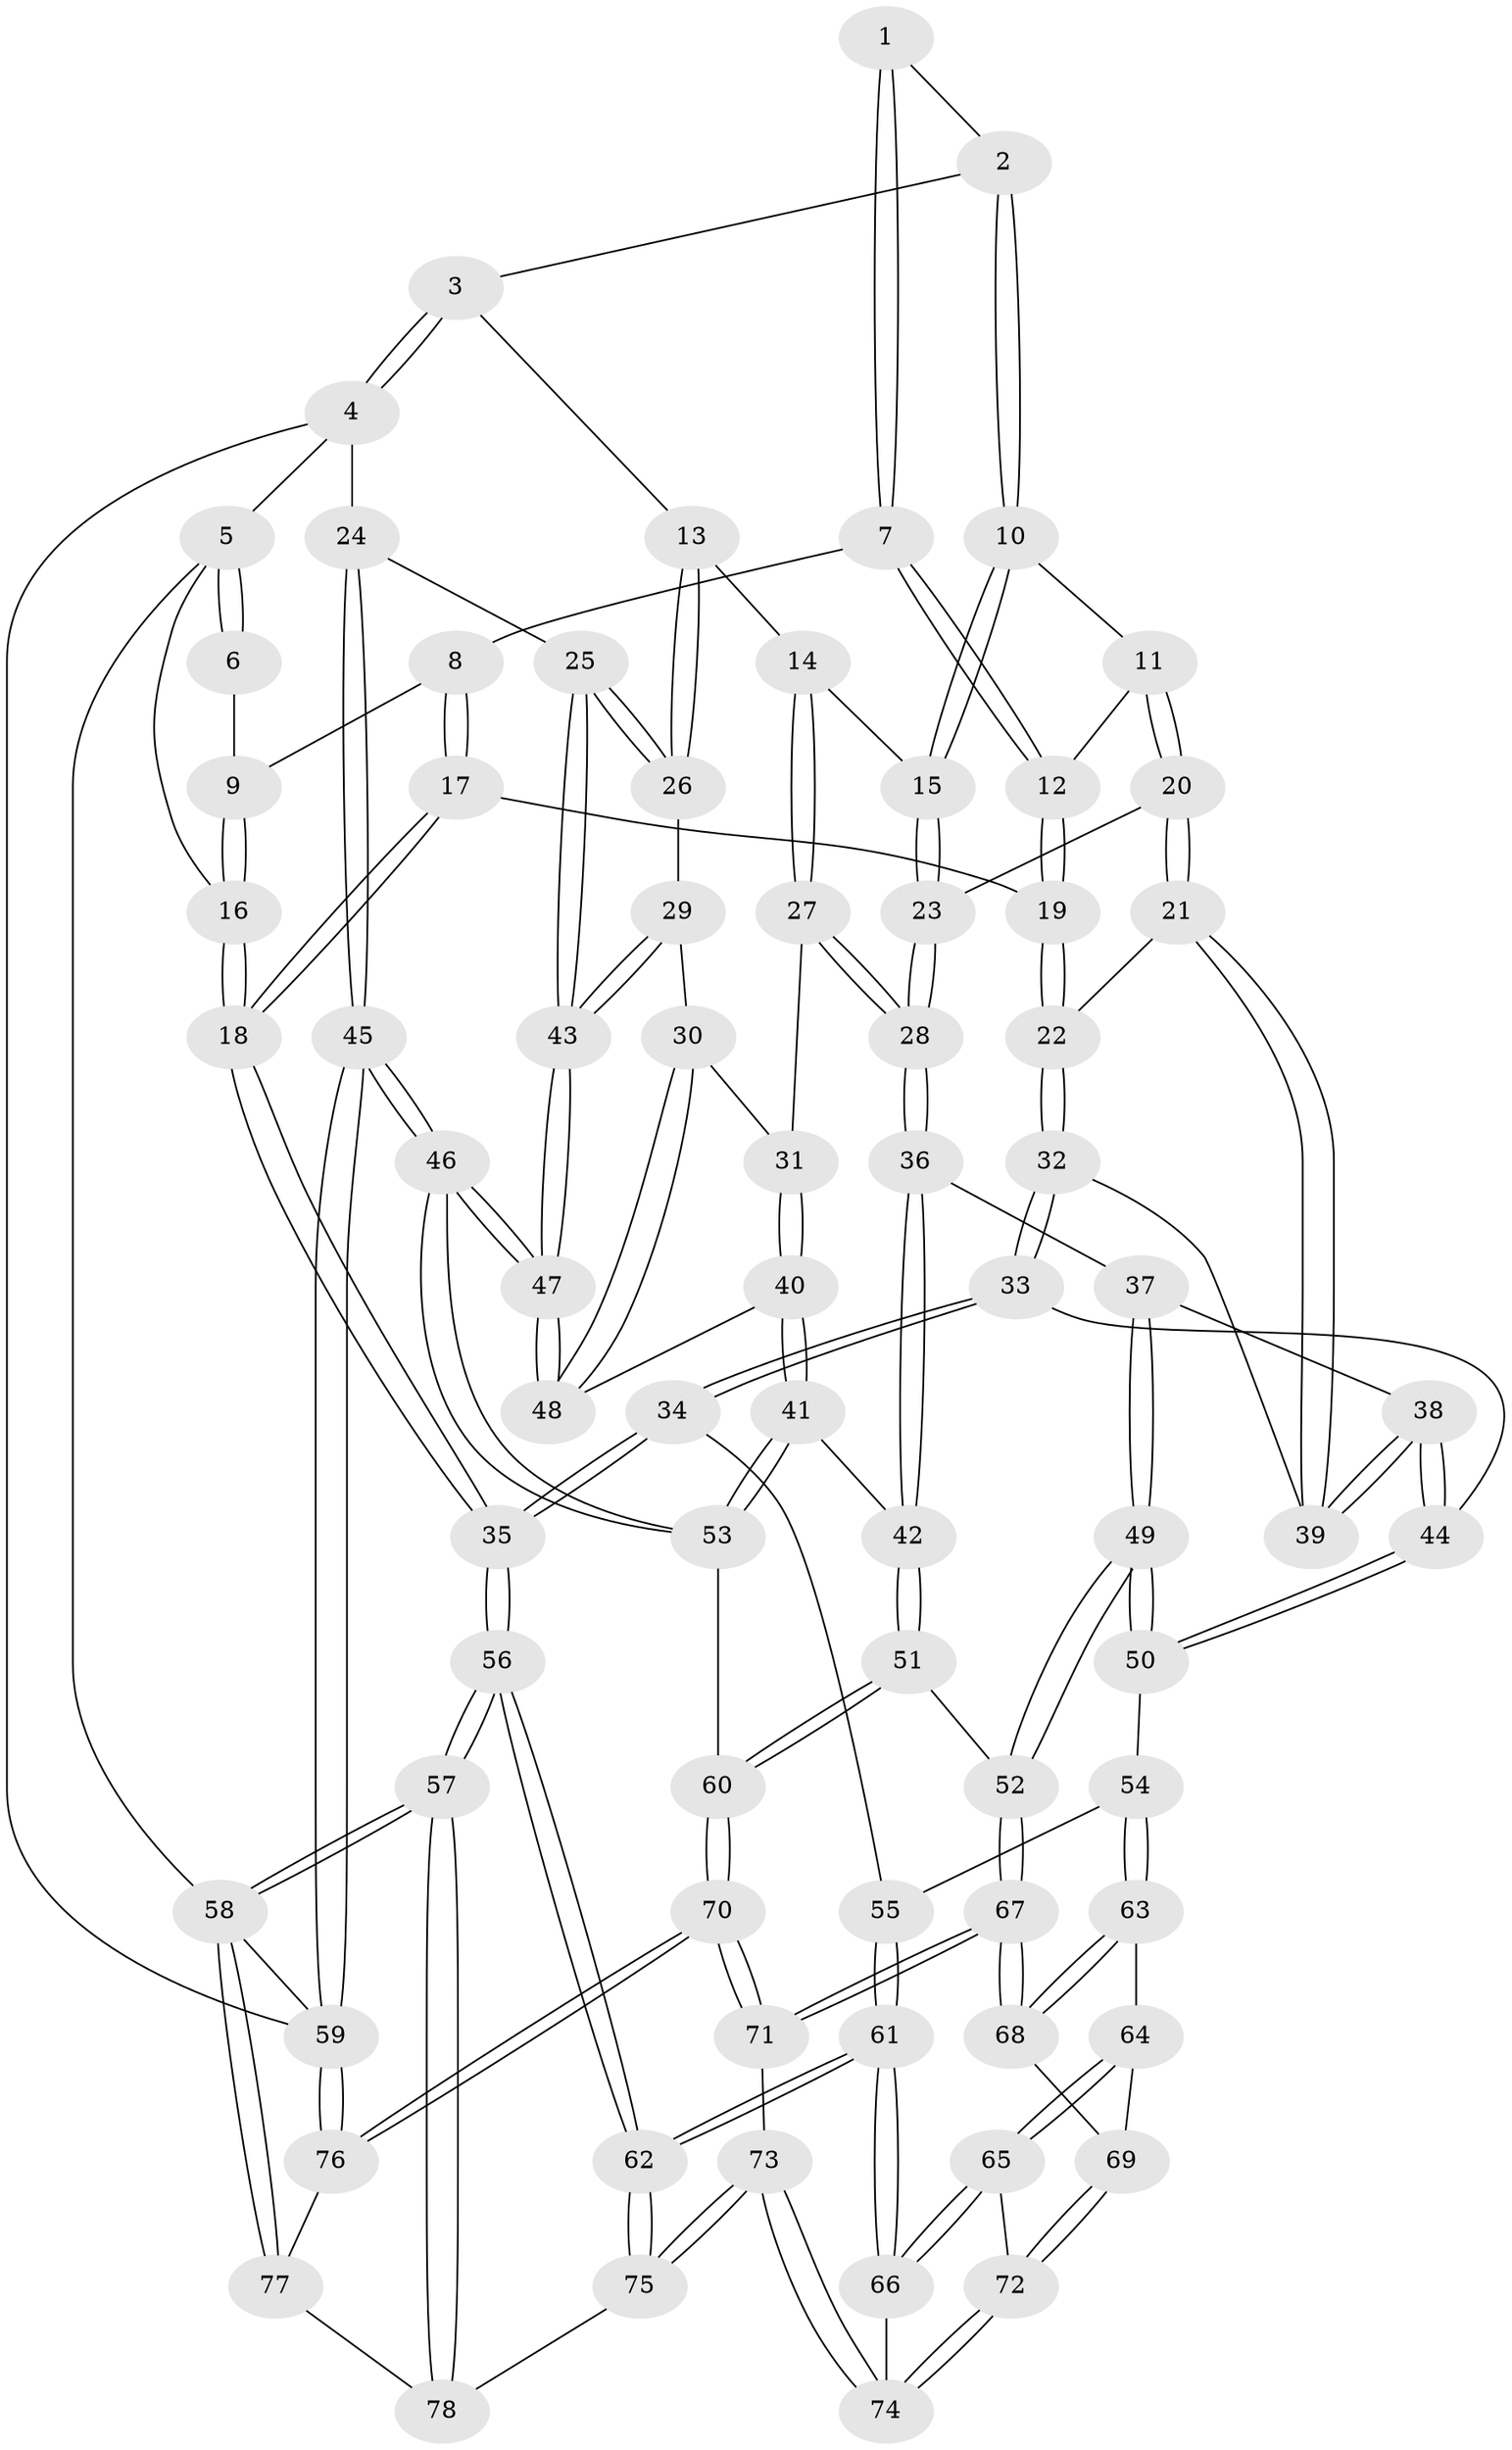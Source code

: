 // Generated by graph-tools (version 1.1) at 2025/38/03/09/25 02:38:22]
// undirected, 78 vertices, 192 edges
graph export_dot {
graph [start="1"]
  node [color=gray90,style=filled];
  1 [pos="+0.24886621111968082+0"];
  2 [pos="+0.533299605045425+0"];
  3 [pos="+0.9889275702888712+0"];
  4 [pos="+1+0"];
  5 [pos="+0+0"];
  6 [pos="+0.024544662064018192+0"];
  7 [pos="+0.26857627871243517+0.035537674195157465"];
  8 [pos="+0.12718773465363856+0.13916264321582886"];
  9 [pos="+0.10139426600358314+0.1158480895745723"];
  10 [pos="+0.4735079864727491+0.1222709840270928"];
  11 [pos="+0.37831051824257705+0.15981750173583584"];
  12 [pos="+0.35572497881187143+0.15191753587199064"];
  13 [pos="+0.66069334143598+0.19169147462352873"];
  14 [pos="+0.5913561415645285+0.2025228228777836"];
  15 [pos="+0.5688064670844121+0.18913532552506923"];
  16 [pos="+0+0.19199333069378108"];
  17 [pos="+0.15102650524999248+0.2216024196915221"];
  18 [pos="+0+0.316389055243207"];
  19 [pos="+0.1664970731051589+0.2374672692706741"];
  20 [pos="+0.3763972549790797+0.26144343957839683"];
  21 [pos="+0.27330062464681226+0.3574133786558108"];
  22 [pos="+0.16681337536805274+0.23925469610633396"];
  23 [pos="+0.42144333243315135+0.3088968016573254"];
  24 [pos="+1+0.13545260243567075"];
  25 [pos="+1+0.20245999141774915"];
  26 [pos="+0.7720485764455571+0.2974045524276142"];
  27 [pos="+0.5498884081453544+0.3338911479231739"];
  28 [pos="+0.46680671760033254+0.3747128441552794"];
  29 [pos="+0.7632135190014216+0.33293235854603764"];
  30 [pos="+0.719173961151064+0.41254574039148045"];
  31 [pos="+0.5738119101049162+0.3570276143067467"];
  32 [pos="+0.09115113234941973+0.37682693934513695"];
  33 [pos="+0.055329781379659645+0.41772425568683297"];
  34 [pos="+0+0.4341587663397165"];
  35 [pos="+0+0.4139514845333194"];
  36 [pos="+0.4525410241607037+0.4067014941526663"];
  37 [pos="+0.3199526643689648+0.4329226314228276"];
  38 [pos="+0.2787193630523926+0.39947114830473435"];
  39 [pos="+0.275485455273661+0.386671119658715"];
  40 [pos="+0.5826431297131325+0.4872432811944925"];
  41 [pos="+0.5515808793585055+0.5214714064944782"];
  42 [pos="+0.49987566937358013+0.5166955921123235"];
  43 [pos="+0.8999876131514553+0.4544029869079936"];
  44 [pos="+0.1734196891672706+0.47763705008526297"];
  45 [pos="+1+0.9445402191301384"];
  46 [pos="+0.8661990352426494+0.7802465253742711"];
  47 [pos="+0.8609176091882745+0.7525098441498107"];
  48 [pos="+0.7183550009908036+0.43065679151985925"];
  49 [pos="+0.33149522281958216+0.5949113901403715"];
  50 [pos="+0.1906322201184972+0.5928846548781307"];
  51 [pos="+0.41249298829245756+0.6101078530023502"];
  52 [pos="+0.3420621290794076+0.6033585019536953"];
  53 [pos="+0.7692153799436375+0.770786211374077"];
  54 [pos="+0.18850187319566397+0.594669131740667"];
  55 [pos="+0.10851115239076806+0.5977160842365694"];
  56 [pos="+0+0.8312914278998809"];
  57 [pos="+0+1"];
  58 [pos="+0+1"];
  59 [pos="+1+1"];
  60 [pos="+0.5553457261240022+0.8077317076980466"];
  61 [pos="+0+0.7617100477090956"];
  62 [pos="+0+0.8248879783587697"];
  63 [pos="+0.1860075814541055+0.6197865848850845"];
  64 [pos="+0.18082696996286882+0.642662458372113"];
  65 [pos="+0.126107778153146+0.7155922360532446"];
  66 [pos="+0+0.7616721940356965"];
  67 [pos="+0.3030680622454673+0.7351965220908078"];
  68 [pos="+0.2585077473505024+0.7230950947518533"];
  69 [pos="+0.20416337836111956+0.7237918221487886"];
  70 [pos="+0.4569397231949637+0.8869089001397434"];
  71 [pos="+0.31470431066056737+0.8075891504662275"];
  72 [pos="+0.18624860357114303+0.753618539040597"];
  73 [pos="+0.20869114066861985+0.8411970053922608"];
  74 [pos="+0.19235182478839913+0.8230073767276536"];
  75 [pos="+0.19315035319738244+0.8875592281264185"];
  76 [pos="+0.3750865595020804+1"];
  77 [pos="+0.2950395889080248+1"];
  78 [pos="+0.19311378940855017+0.8915203734113485"];
  1 -- 2;
  1 -- 7;
  1 -- 7;
  2 -- 3;
  2 -- 10;
  2 -- 10;
  3 -- 4;
  3 -- 4;
  3 -- 13;
  4 -- 5;
  4 -- 24;
  4 -- 59;
  5 -- 6;
  5 -- 6;
  5 -- 16;
  5 -- 58;
  6 -- 9;
  7 -- 8;
  7 -- 12;
  7 -- 12;
  8 -- 9;
  8 -- 17;
  8 -- 17;
  9 -- 16;
  9 -- 16;
  10 -- 11;
  10 -- 15;
  10 -- 15;
  11 -- 12;
  11 -- 20;
  11 -- 20;
  12 -- 19;
  12 -- 19;
  13 -- 14;
  13 -- 26;
  13 -- 26;
  14 -- 15;
  14 -- 27;
  14 -- 27;
  15 -- 23;
  15 -- 23;
  16 -- 18;
  16 -- 18;
  17 -- 18;
  17 -- 18;
  17 -- 19;
  18 -- 35;
  18 -- 35;
  19 -- 22;
  19 -- 22;
  20 -- 21;
  20 -- 21;
  20 -- 23;
  21 -- 22;
  21 -- 39;
  21 -- 39;
  22 -- 32;
  22 -- 32;
  23 -- 28;
  23 -- 28;
  24 -- 25;
  24 -- 45;
  24 -- 45;
  25 -- 26;
  25 -- 26;
  25 -- 43;
  25 -- 43;
  26 -- 29;
  27 -- 28;
  27 -- 28;
  27 -- 31;
  28 -- 36;
  28 -- 36;
  29 -- 30;
  29 -- 43;
  29 -- 43;
  30 -- 31;
  30 -- 48;
  30 -- 48;
  31 -- 40;
  31 -- 40;
  32 -- 33;
  32 -- 33;
  32 -- 39;
  33 -- 34;
  33 -- 34;
  33 -- 44;
  34 -- 35;
  34 -- 35;
  34 -- 55;
  35 -- 56;
  35 -- 56;
  36 -- 37;
  36 -- 42;
  36 -- 42;
  37 -- 38;
  37 -- 49;
  37 -- 49;
  38 -- 39;
  38 -- 39;
  38 -- 44;
  38 -- 44;
  40 -- 41;
  40 -- 41;
  40 -- 48;
  41 -- 42;
  41 -- 53;
  41 -- 53;
  42 -- 51;
  42 -- 51;
  43 -- 47;
  43 -- 47;
  44 -- 50;
  44 -- 50;
  45 -- 46;
  45 -- 46;
  45 -- 59;
  45 -- 59;
  46 -- 47;
  46 -- 47;
  46 -- 53;
  46 -- 53;
  47 -- 48;
  47 -- 48;
  49 -- 50;
  49 -- 50;
  49 -- 52;
  49 -- 52;
  50 -- 54;
  51 -- 52;
  51 -- 60;
  51 -- 60;
  52 -- 67;
  52 -- 67;
  53 -- 60;
  54 -- 55;
  54 -- 63;
  54 -- 63;
  55 -- 61;
  55 -- 61;
  56 -- 57;
  56 -- 57;
  56 -- 62;
  56 -- 62;
  57 -- 58;
  57 -- 58;
  57 -- 78;
  57 -- 78;
  58 -- 77;
  58 -- 77;
  58 -- 59;
  59 -- 76;
  59 -- 76;
  60 -- 70;
  60 -- 70;
  61 -- 62;
  61 -- 62;
  61 -- 66;
  61 -- 66;
  62 -- 75;
  62 -- 75;
  63 -- 64;
  63 -- 68;
  63 -- 68;
  64 -- 65;
  64 -- 65;
  64 -- 69;
  65 -- 66;
  65 -- 66;
  65 -- 72;
  66 -- 74;
  67 -- 68;
  67 -- 68;
  67 -- 71;
  67 -- 71;
  68 -- 69;
  69 -- 72;
  69 -- 72;
  70 -- 71;
  70 -- 71;
  70 -- 76;
  70 -- 76;
  71 -- 73;
  72 -- 74;
  72 -- 74;
  73 -- 74;
  73 -- 74;
  73 -- 75;
  73 -- 75;
  75 -- 78;
  76 -- 77;
  77 -- 78;
}
